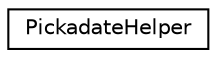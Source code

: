digraph "Graphical Class Hierarchy"
{
  edge [fontname="Helvetica",fontsize="10",labelfontname="Helvetica",labelfontsize="10"];
  node [fontname="Helvetica",fontsize="10",shape=record];
  rankdir="LR";
  Node1 [label="PickadateHelper",height=0.2,width=0.4,color="black", fillcolor="white", style="filled",URL="$class_sagenda_1_1_helpers_1_1_pickadate_helper.html"];
}
